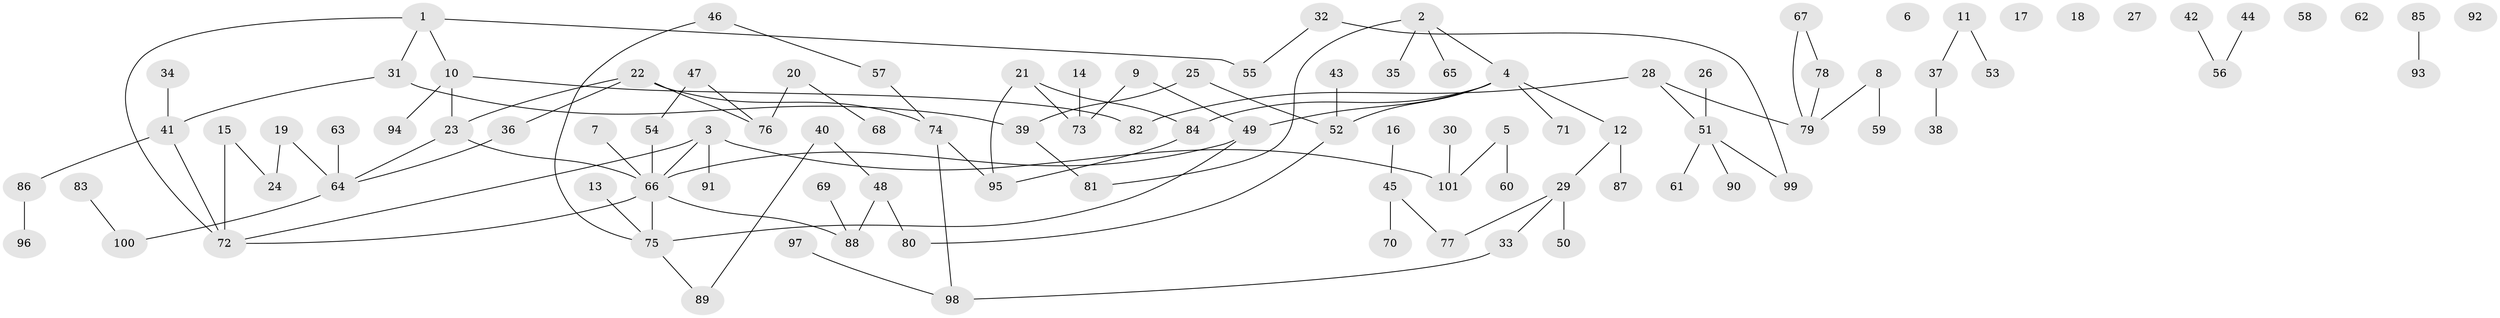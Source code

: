 // coarse degree distribution, {6: 0.04411764705882353, 3: 0.1323529411764706, 7: 0.014705882352941176, 0: 0.11764705882352941, 1: 0.36764705882352944, 4: 0.07352941176470588, 2: 0.19117647058823528, 5: 0.04411764705882353, 8: 0.014705882352941176}
// Generated by graph-tools (version 1.1) at 2025/23/03/03/25 07:23:25]
// undirected, 101 vertices, 108 edges
graph export_dot {
graph [start="1"]
  node [color=gray90,style=filled];
  1;
  2;
  3;
  4;
  5;
  6;
  7;
  8;
  9;
  10;
  11;
  12;
  13;
  14;
  15;
  16;
  17;
  18;
  19;
  20;
  21;
  22;
  23;
  24;
  25;
  26;
  27;
  28;
  29;
  30;
  31;
  32;
  33;
  34;
  35;
  36;
  37;
  38;
  39;
  40;
  41;
  42;
  43;
  44;
  45;
  46;
  47;
  48;
  49;
  50;
  51;
  52;
  53;
  54;
  55;
  56;
  57;
  58;
  59;
  60;
  61;
  62;
  63;
  64;
  65;
  66;
  67;
  68;
  69;
  70;
  71;
  72;
  73;
  74;
  75;
  76;
  77;
  78;
  79;
  80;
  81;
  82;
  83;
  84;
  85;
  86;
  87;
  88;
  89;
  90;
  91;
  92;
  93;
  94;
  95;
  96;
  97;
  98;
  99;
  100;
  101;
  1 -- 10;
  1 -- 31;
  1 -- 55;
  1 -- 72;
  2 -- 4;
  2 -- 35;
  2 -- 65;
  2 -- 81;
  3 -- 66;
  3 -- 72;
  3 -- 91;
  3 -- 101;
  4 -- 12;
  4 -- 49;
  4 -- 52;
  4 -- 71;
  4 -- 84;
  5 -- 60;
  5 -- 101;
  7 -- 66;
  8 -- 59;
  8 -- 79;
  9 -- 49;
  9 -- 73;
  10 -- 23;
  10 -- 82;
  10 -- 94;
  11 -- 37;
  11 -- 53;
  12 -- 29;
  12 -- 87;
  13 -- 75;
  14 -- 73;
  15 -- 24;
  15 -- 72;
  16 -- 45;
  19 -- 24;
  19 -- 64;
  20 -- 68;
  20 -- 76;
  21 -- 73;
  21 -- 84;
  21 -- 95;
  22 -- 23;
  22 -- 36;
  22 -- 74;
  22 -- 76;
  23 -- 64;
  23 -- 66;
  25 -- 39;
  25 -- 52;
  26 -- 51;
  28 -- 51;
  28 -- 79;
  28 -- 82;
  29 -- 33;
  29 -- 50;
  29 -- 77;
  30 -- 101;
  31 -- 39;
  31 -- 41;
  32 -- 55;
  32 -- 99;
  33 -- 98;
  34 -- 41;
  36 -- 64;
  37 -- 38;
  39 -- 81;
  40 -- 48;
  40 -- 89;
  41 -- 72;
  41 -- 86;
  42 -- 56;
  43 -- 52;
  44 -- 56;
  45 -- 70;
  45 -- 77;
  46 -- 57;
  46 -- 75;
  47 -- 54;
  47 -- 76;
  48 -- 80;
  48 -- 88;
  49 -- 66;
  49 -- 75;
  51 -- 61;
  51 -- 90;
  51 -- 99;
  52 -- 80;
  54 -- 66;
  57 -- 74;
  63 -- 64;
  64 -- 100;
  66 -- 72;
  66 -- 75;
  66 -- 88;
  67 -- 78;
  67 -- 79;
  69 -- 88;
  74 -- 95;
  74 -- 98;
  75 -- 89;
  78 -- 79;
  83 -- 100;
  84 -- 95;
  85 -- 93;
  86 -- 96;
  97 -- 98;
}
